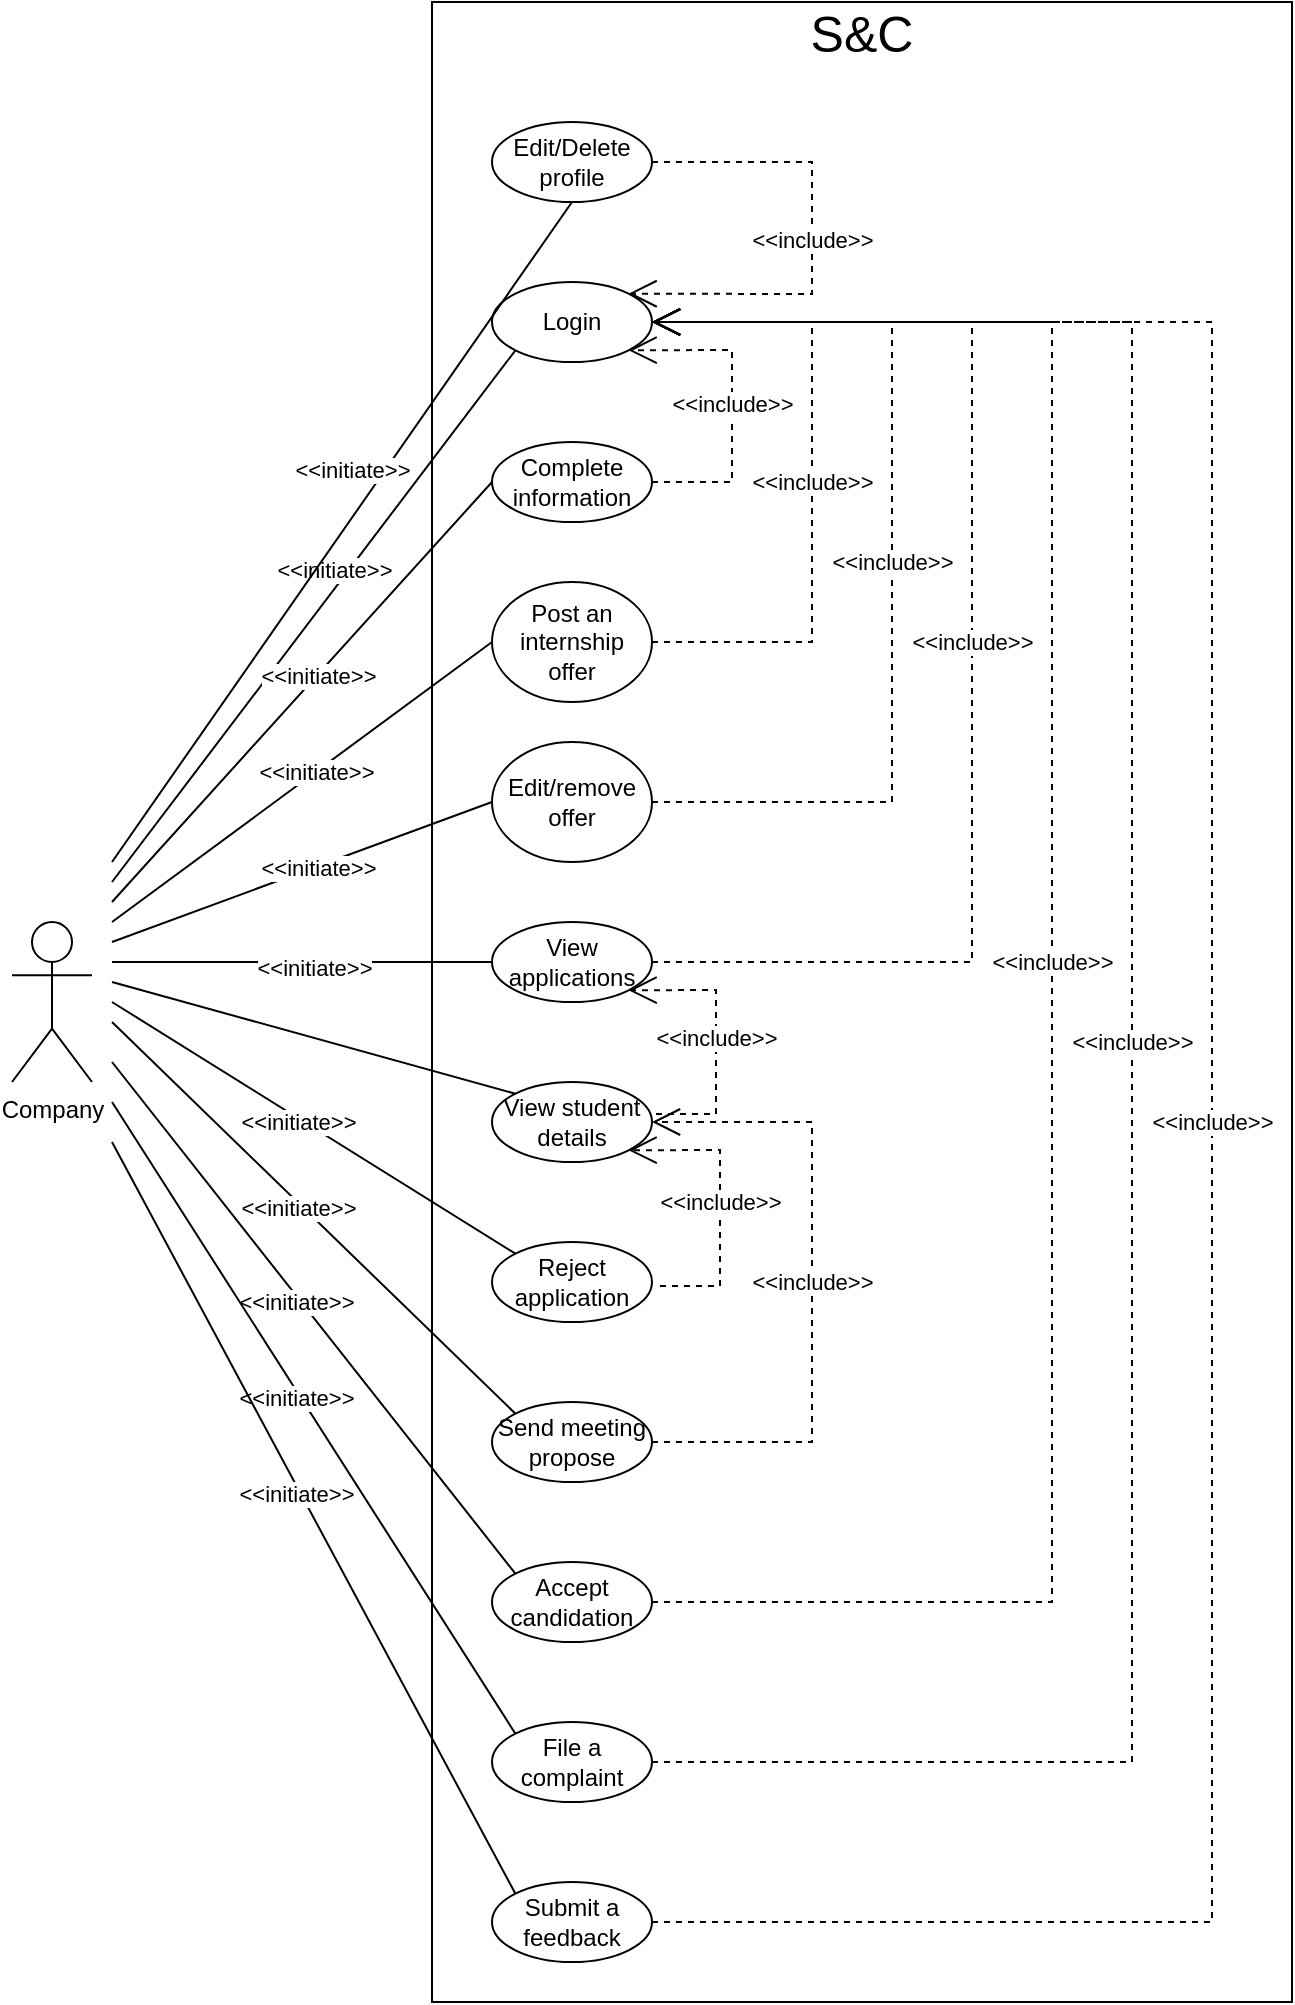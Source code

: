 <mxfile version="25.0.1">
  <diagram name="Page-1" id="hrYcZwWIBYPTDbqtZU0t">
    <mxGraphModel dx="1186" dy="1920" grid="1" gridSize="10" guides="1" tooltips="1" connect="1" arrows="1" fold="1" page="1" pageScale="1" pageWidth="827" pageHeight="1169" math="0" shadow="0">
      <root>
        <mxCell id="0" />
        <mxCell id="1" parent="0" />
        <mxCell id="tQLCBiAYzLLkOMKWZQ0E-1" value="" style="rounded=0;whiteSpace=wrap;html=1;fillColor=none;" vertex="1" parent="1">
          <mxGeometry x="330" y="-260" width="430" height="1000" as="geometry" />
        </mxCell>
        <mxCell id="tQLCBiAYzLLkOMKWZQ0E-2" value="Company" style="shape=umlActor;verticalLabelPosition=bottom;verticalAlign=top;html=1;" vertex="1" parent="1">
          <mxGeometry x="120" y="200" width="40" height="80" as="geometry" />
        </mxCell>
        <mxCell id="tQLCBiAYzLLkOMKWZQ0E-3" value="Login" style="ellipse;whiteSpace=wrap;html=1;" vertex="1" parent="1">
          <mxGeometry x="360" y="-120" width="80" height="40" as="geometry" />
        </mxCell>
        <mxCell id="tQLCBiAYzLLkOMKWZQ0E-4" value="" style="endArrow=none;html=1;rounded=0;entryX=0;entryY=1;entryDx=0;entryDy=0;" edge="1" parent="1" target="tQLCBiAYzLLkOMKWZQ0E-3">
          <mxGeometry width="50" height="50" relative="1" as="geometry">
            <mxPoint x="170" y="180" as="sourcePoint" />
            <mxPoint x="390" y="180" as="targetPoint" />
          </mxGeometry>
        </mxCell>
        <mxCell id="tQLCBiAYzLLkOMKWZQ0E-5" value="&amp;lt;&amp;lt;initiate&amp;gt;&amp;gt;" style="edgeLabel;html=1;align=center;verticalAlign=middle;resizable=0;points=[];fontColor=default;" vertex="1" connectable="0" parent="tQLCBiAYzLLkOMKWZQ0E-4">
          <mxGeometry x="0.232" y="1" relative="1" as="geometry">
            <mxPoint x="-13" y="8" as="offset" />
          </mxGeometry>
        </mxCell>
        <mxCell id="tQLCBiAYzLLkOMKWZQ0E-6" value="Complete information" style="ellipse;whiteSpace=wrap;html=1;" vertex="1" parent="1">
          <mxGeometry x="360" y="-40" width="80" height="40" as="geometry" />
        </mxCell>
        <mxCell id="tQLCBiAYzLLkOMKWZQ0E-7" value="View applications" style="ellipse;whiteSpace=wrap;html=1;" vertex="1" parent="1">
          <mxGeometry x="360" y="200" width="80" height="40" as="geometry" />
        </mxCell>
        <mxCell id="tQLCBiAYzLLkOMKWZQ0E-8" value="&amp;lt;&amp;lt;include&amp;gt;&amp;gt;" style="endArrow=open;endSize=12;dashed=1;html=1;rounded=0;exitX=1;exitY=0.5;exitDx=0;exitDy=0;entryX=1;entryY=1;entryDx=0;entryDy=0;" edge="1" parent="1" source="tQLCBiAYzLLkOMKWZQ0E-6" target="tQLCBiAYzLLkOMKWZQ0E-3">
          <mxGeometry width="160" relative="1" as="geometry">
            <mxPoint x="350" y="40" as="sourcePoint" />
            <mxPoint x="560" y="-80" as="targetPoint" />
            <Array as="points">
              <mxPoint x="480" y="-20" />
              <mxPoint x="480" y="-86" />
            </Array>
          </mxGeometry>
        </mxCell>
        <mxCell id="tQLCBiAYzLLkOMKWZQ0E-9" value="View student details" style="ellipse;whiteSpace=wrap;html=1;" vertex="1" parent="1">
          <mxGeometry x="360" y="280" width="80" height="40" as="geometry" />
        </mxCell>
        <mxCell id="tQLCBiAYzLLkOMKWZQ0E-10" value="&amp;lt;&amp;lt;include&amp;gt;&amp;gt;" style="endArrow=open;endSize=12;dashed=1;html=1;rounded=0;exitX=1;exitY=0.5;exitDx=0;exitDy=0;entryX=1;entryY=0.5;entryDx=0;entryDy=0;" edge="1" parent="1" source="tQLCBiAYzLLkOMKWZQ0E-7" target="tQLCBiAYzLLkOMKWZQ0E-3">
          <mxGeometry width="160" relative="1" as="geometry">
            <mxPoint x="520" y="190" as="sourcePoint" />
            <mxPoint x="520" y="150" as="targetPoint" />
            <Array as="points">
              <mxPoint x="600" y="220" />
              <mxPoint x="600" y="-100" />
            </Array>
          </mxGeometry>
        </mxCell>
        <mxCell id="tQLCBiAYzLLkOMKWZQ0E-11" value="&amp;lt;&amp;lt;include&amp;gt;&amp;gt;" style="endArrow=open;endSize=12;dashed=1;html=1;rounded=0;exitX=1;exitY=0.5;exitDx=0;exitDy=0;entryX=1;entryY=1;entryDx=0;entryDy=0;" edge="1" parent="1" target="tQLCBiAYzLLkOMKWZQ0E-7">
          <mxGeometry width="160" relative="1" as="geometry">
            <mxPoint x="442" y="296" as="sourcePoint" />
            <mxPoint x="430" y="230" as="targetPoint" />
            <Array as="points">
              <mxPoint x="472" y="296" />
              <mxPoint x="472" y="234" />
            </Array>
          </mxGeometry>
        </mxCell>
        <mxCell id="tQLCBiAYzLLkOMKWZQ0E-12" value="Reject application" style="ellipse;whiteSpace=wrap;html=1;" vertex="1" parent="1">
          <mxGeometry x="360" y="360" width="80" height="40" as="geometry" />
        </mxCell>
        <mxCell id="tQLCBiAYzLLkOMKWZQ0E-13" value="Send meeting propose" style="ellipse;whiteSpace=wrap;html=1;" vertex="1" parent="1">
          <mxGeometry x="360" y="440" width="80" height="40" as="geometry" />
        </mxCell>
        <mxCell id="tQLCBiAYzLLkOMKWZQ0E-14" value="&amp;lt;&amp;lt;include&amp;gt;&amp;gt;" style="endArrow=open;endSize=12;dashed=1;html=1;rounded=0;exitX=1;exitY=0.5;exitDx=0;exitDy=0;entryX=1;entryY=1;entryDx=0;entryDy=0;" edge="1" parent="1" target="tQLCBiAYzLLkOMKWZQ0E-9">
          <mxGeometry width="160" relative="1" as="geometry">
            <mxPoint x="444" y="382" as="sourcePoint" />
            <mxPoint x="430" y="320" as="targetPoint" />
            <Array as="points">
              <mxPoint x="474" y="382" />
              <mxPoint x="474" y="314" />
            </Array>
          </mxGeometry>
        </mxCell>
        <mxCell id="tQLCBiAYzLLkOMKWZQ0E-15" value="" style="endArrow=none;html=1;rounded=0;entryX=0;entryY=0.5;entryDx=0;entryDy=0;" edge="1" parent="1" target="tQLCBiAYzLLkOMKWZQ0E-6">
          <mxGeometry width="50" height="50" relative="1" as="geometry">
            <mxPoint x="170" y="190" as="sourcePoint" />
            <mxPoint x="382" y="84" as="targetPoint" />
          </mxGeometry>
        </mxCell>
        <mxCell id="tQLCBiAYzLLkOMKWZQ0E-16" value="&amp;lt;&amp;lt;initiate&amp;gt;&amp;gt;" style="edgeLabel;html=1;align=center;verticalAlign=middle;resizable=0;points=[];fontColor=default;" vertex="1" connectable="0" parent="tQLCBiAYzLLkOMKWZQ0E-15">
          <mxGeometry x="0.077" relative="1" as="geometry">
            <mxPoint as="offset" />
          </mxGeometry>
        </mxCell>
        <mxCell id="tQLCBiAYzLLkOMKWZQ0E-17" value="" style="endArrow=none;html=1;rounded=0;entryX=0;entryY=0.5;entryDx=0;entryDy=0;" edge="1" parent="1" target="tQLCBiAYzLLkOMKWZQ0E-7">
          <mxGeometry width="50" height="50" relative="1" as="geometry">
            <mxPoint x="170" y="220" as="sourcePoint" />
            <mxPoint x="392" y="94" as="targetPoint" />
          </mxGeometry>
        </mxCell>
        <mxCell id="tQLCBiAYzLLkOMKWZQ0E-18" value="&amp;lt;&amp;lt;initiate&amp;gt;&amp;gt;" style="edgeLabel;html=1;align=center;verticalAlign=middle;resizable=0;points=[];fontColor=default;" vertex="1" connectable="0" parent="tQLCBiAYzLLkOMKWZQ0E-17">
          <mxGeometry x="0.061" y="-3" relative="1" as="geometry">
            <mxPoint as="offset" />
          </mxGeometry>
        </mxCell>
        <mxCell id="tQLCBiAYzLLkOMKWZQ0E-19" value="" style="endArrow=none;html=1;rounded=0;entryX=0;entryY=0;entryDx=0;entryDy=0;" edge="1" parent="1" target="tQLCBiAYzLLkOMKWZQ0E-9">
          <mxGeometry width="50" height="50" relative="1" as="geometry">
            <mxPoint x="170" y="230" as="sourcePoint" />
            <mxPoint x="402" y="104" as="targetPoint" />
          </mxGeometry>
        </mxCell>
        <mxCell id="tQLCBiAYzLLkOMKWZQ0E-20" value="&amp;lt;&amp;lt;initiate&amp;gt;&amp;gt;" style="edgeLabel;html=1;align=center;verticalAlign=middle;resizable=0;points=[];fontColor=none;noLabel=1;" vertex="1" connectable="0" parent="tQLCBiAYzLLkOMKWZQ0E-19">
          <mxGeometry x="0.088" y="2" relative="1" as="geometry">
            <mxPoint as="offset" />
          </mxGeometry>
        </mxCell>
        <mxCell id="tQLCBiAYzLLkOMKWZQ0E-21" value="" style="endArrow=none;html=1;rounded=0;entryX=0;entryY=0;entryDx=0;entryDy=0;" edge="1" parent="1" target="tQLCBiAYzLLkOMKWZQ0E-12">
          <mxGeometry width="50" height="50" relative="1" as="geometry">
            <mxPoint x="170" y="240" as="sourcePoint" />
            <mxPoint x="412" y="114" as="targetPoint" />
          </mxGeometry>
        </mxCell>
        <mxCell id="tQLCBiAYzLLkOMKWZQ0E-22" value="&amp;lt;&amp;lt;initiate&amp;gt;&amp;gt;" style="edgeLabel;html=1;align=center;verticalAlign=middle;resizable=0;points=[];fontColor=default;" vertex="1" connectable="0" parent="tQLCBiAYzLLkOMKWZQ0E-21">
          <mxGeometry x="-0.069" y="-2" relative="1" as="geometry">
            <mxPoint as="offset" />
          </mxGeometry>
        </mxCell>
        <mxCell id="tQLCBiAYzLLkOMKWZQ0E-23" value="" style="endArrow=none;html=1;rounded=0;entryX=0;entryY=0;entryDx=0;entryDy=0;" edge="1" parent="1" target="tQLCBiAYzLLkOMKWZQ0E-13">
          <mxGeometry width="50" height="50" relative="1" as="geometry">
            <mxPoint x="170" y="250" as="sourcePoint" />
            <mxPoint x="382" y="376" as="targetPoint" />
          </mxGeometry>
        </mxCell>
        <mxCell id="tQLCBiAYzLLkOMKWZQ0E-24" value="&amp;lt;&amp;lt;initiate&amp;gt;&amp;gt;" style="edgeLabel;html=1;align=center;verticalAlign=middle;resizable=0;points=[];fontColor=default;" vertex="1" connectable="0" parent="tQLCBiAYzLLkOMKWZQ0E-23">
          <mxGeometry x="-0.069" y="-2" relative="1" as="geometry">
            <mxPoint as="offset" />
          </mxGeometry>
        </mxCell>
        <mxCell id="tQLCBiAYzLLkOMKWZQ0E-25" value="Edit/Delete profile" style="ellipse;whiteSpace=wrap;html=1;" vertex="1" parent="1">
          <mxGeometry x="360" y="-200" width="80" height="40" as="geometry" />
        </mxCell>
        <mxCell id="tQLCBiAYzLLkOMKWZQ0E-26" value="" style="endArrow=none;html=1;rounded=0;entryX=0.5;entryY=1;entryDx=0;entryDy=0;" edge="1" parent="1" target="tQLCBiAYzLLkOMKWZQ0E-25">
          <mxGeometry width="50" height="50" relative="1" as="geometry">
            <mxPoint x="170" y="170" as="sourcePoint" />
            <mxPoint x="382" y="84" as="targetPoint" />
          </mxGeometry>
        </mxCell>
        <mxCell id="tQLCBiAYzLLkOMKWZQ0E-27" value="&amp;lt;&amp;lt;initiate&amp;gt;&amp;gt;" style="edgeLabel;html=1;align=center;verticalAlign=middle;resizable=0;points=[];fontColor=default;" vertex="1" connectable="0" parent="tQLCBiAYzLLkOMKWZQ0E-26">
          <mxGeometry x="0.232" y="1" relative="1" as="geometry">
            <mxPoint x="-21" y="8" as="offset" />
          </mxGeometry>
        </mxCell>
        <mxCell id="tQLCBiAYzLLkOMKWZQ0E-28" value="&amp;lt;&amp;lt;include&amp;gt;&amp;gt;" style="endArrow=open;endSize=12;dashed=1;html=1;rounded=0;exitX=1;exitY=0.5;exitDx=0;exitDy=0;entryX=1;entryY=0;entryDx=0;entryDy=0;" edge="1" parent="1" source="tQLCBiAYzLLkOMKWZQ0E-25" target="tQLCBiAYzLLkOMKWZQ0E-3">
          <mxGeometry width="160" relative="1" as="geometry">
            <mxPoint x="450" y="150" as="sourcePoint" />
            <mxPoint x="438" y="84" as="targetPoint" />
            <Array as="points">
              <mxPoint x="520" y="-180" />
              <mxPoint x="520" y="-114" />
            </Array>
          </mxGeometry>
        </mxCell>
        <mxCell id="tQLCBiAYzLLkOMKWZQ0E-29" value="Accept candidation" style="ellipse;whiteSpace=wrap;html=1;" vertex="1" parent="1">
          <mxGeometry x="360" y="520" width="80" height="40" as="geometry" />
        </mxCell>
        <mxCell id="tQLCBiAYzLLkOMKWZQ0E-30" value="" style="endArrow=none;html=1;rounded=0;entryX=0;entryY=0;entryDx=0;entryDy=0;" edge="1" parent="1" target="tQLCBiAYzLLkOMKWZQ0E-29">
          <mxGeometry width="50" height="50" relative="1" as="geometry">
            <mxPoint x="170" y="270" as="sourcePoint" />
            <mxPoint x="372" y="466" as="targetPoint" />
          </mxGeometry>
        </mxCell>
        <mxCell id="tQLCBiAYzLLkOMKWZQ0E-31" value="&amp;lt;&amp;lt;initiate&amp;gt;&amp;gt;" style="edgeLabel;html=1;align=center;verticalAlign=middle;resizable=0;points=[];fontColor=default;" vertex="1" connectable="0" parent="tQLCBiAYzLLkOMKWZQ0E-30">
          <mxGeometry x="-0.069" y="-2" relative="1" as="geometry">
            <mxPoint as="offset" />
          </mxGeometry>
        </mxCell>
        <mxCell id="tQLCBiAYzLLkOMKWZQ0E-32" value="File a complaint" style="ellipse;whiteSpace=wrap;html=1;" vertex="1" parent="1">
          <mxGeometry x="360" y="600" width="80" height="40" as="geometry" />
        </mxCell>
        <mxCell id="tQLCBiAYzLLkOMKWZQ0E-33" value="" style="endArrow=none;html=1;rounded=0;entryX=0;entryY=0;entryDx=0;entryDy=0;" edge="1" parent="1" target="tQLCBiAYzLLkOMKWZQ0E-32">
          <mxGeometry width="50" height="50" relative="1" as="geometry">
            <mxPoint x="170" y="290" as="sourcePoint" />
            <mxPoint x="352" y="566" as="targetPoint" />
          </mxGeometry>
        </mxCell>
        <mxCell id="tQLCBiAYzLLkOMKWZQ0E-34" value="&amp;lt;&amp;lt;initiate&amp;gt;&amp;gt;" style="edgeLabel;html=1;align=center;verticalAlign=middle;resizable=0;points=[];fontColor=default;" vertex="1" connectable="0" parent="tQLCBiAYzLLkOMKWZQ0E-33">
          <mxGeometry x="-0.069" y="-2" relative="1" as="geometry">
            <mxPoint as="offset" />
          </mxGeometry>
        </mxCell>
        <mxCell id="tQLCBiAYzLLkOMKWZQ0E-35" value="Submit a feedback" style="ellipse;whiteSpace=wrap;html=1;" vertex="1" parent="1">
          <mxGeometry x="360" y="680" width="80" height="40" as="geometry" />
        </mxCell>
        <mxCell id="tQLCBiAYzLLkOMKWZQ0E-36" value="" style="endArrow=none;html=1;rounded=0;entryX=0;entryY=0;entryDx=0;entryDy=0;" edge="1" parent="1" target="tQLCBiAYzLLkOMKWZQ0E-35">
          <mxGeometry width="50" height="50" relative="1" as="geometry">
            <mxPoint x="170" y="310" as="sourcePoint" />
            <mxPoint x="382" y="616" as="targetPoint" />
          </mxGeometry>
        </mxCell>
        <mxCell id="tQLCBiAYzLLkOMKWZQ0E-37" value="&amp;lt;&amp;lt;initiate&amp;gt;&amp;gt;" style="edgeLabel;html=1;align=center;verticalAlign=middle;resizable=0;points=[];fontColor=default;" vertex="1" connectable="0" parent="tQLCBiAYzLLkOMKWZQ0E-36">
          <mxGeometry x="-0.069" y="-2" relative="1" as="geometry">
            <mxPoint as="offset" />
          </mxGeometry>
        </mxCell>
        <mxCell id="tQLCBiAYzLLkOMKWZQ0E-39" value="&amp;lt;&amp;lt;include&amp;gt;&amp;gt;" style="endArrow=open;endSize=12;dashed=1;html=1;rounded=0;exitX=1;exitY=0.5;exitDx=0;exitDy=0;entryX=1;entryY=0.5;entryDx=0;entryDy=0;" edge="1" parent="1" source="tQLCBiAYzLLkOMKWZQ0E-29" target="tQLCBiAYzLLkOMKWZQ0E-3">
          <mxGeometry width="160" relative="1" as="geometry">
            <mxPoint x="450" y="470" as="sourcePoint" />
            <mxPoint x="440" y="60" as="targetPoint" />
            <Array as="points">
              <mxPoint x="640" y="540" />
              <mxPoint x="640" y="-100" />
            </Array>
          </mxGeometry>
        </mxCell>
        <mxCell id="tQLCBiAYzLLkOMKWZQ0E-40" value="&amp;lt;&amp;lt;include&amp;gt;&amp;gt;" style="endArrow=open;endSize=12;dashed=1;html=1;rounded=0;exitX=1;exitY=0.5;exitDx=0;exitDy=0;entryX=1;entryY=0.5;entryDx=0;entryDy=0;" edge="1" parent="1" source="tQLCBiAYzLLkOMKWZQ0E-32" target="tQLCBiAYzLLkOMKWZQ0E-3">
          <mxGeometry width="160" relative="1" as="geometry">
            <mxPoint x="450" y="550" as="sourcePoint" />
            <mxPoint x="440" y="60" as="targetPoint" />
            <Array as="points">
              <mxPoint x="680" y="620" />
              <mxPoint x="680" y="-100" />
            </Array>
          </mxGeometry>
        </mxCell>
        <mxCell id="tQLCBiAYzLLkOMKWZQ0E-41" value="&amp;lt;&amp;lt;include&amp;gt;&amp;gt;" style="endArrow=open;endSize=12;dashed=1;html=1;rounded=0;exitX=1;exitY=0.5;exitDx=0;exitDy=0;entryX=1;entryY=0.5;entryDx=0;entryDy=0;" edge="1" parent="1" source="tQLCBiAYzLLkOMKWZQ0E-35" target="tQLCBiAYzLLkOMKWZQ0E-3">
          <mxGeometry width="160" relative="1" as="geometry">
            <mxPoint x="460" y="560" as="sourcePoint" />
            <mxPoint x="440" y="60" as="targetPoint" />
            <Array as="points">
              <mxPoint x="720" y="700" />
              <mxPoint x="720" y="-100" />
            </Array>
          </mxGeometry>
        </mxCell>
        <mxCell id="tQLCBiAYzLLkOMKWZQ0E-42" value="S&amp;amp;C" style="text;html=1;align=center;verticalAlign=middle;whiteSpace=wrap;rounded=0;fontSize=25;" vertex="1" parent="1">
          <mxGeometry x="515" y="-260" width="60" height="30" as="geometry" />
        </mxCell>
        <mxCell id="tQLCBiAYzLLkOMKWZQ0E-43" value="&amp;lt;&amp;lt;include&amp;gt;&amp;gt;" style="endArrow=open;endSize=12;dashed=1;html=1;rounded=0;exitX=1;exitY=0.5;exitDx=0;exitDy=0;entryX=1;entryY=0.5;entryDx=0;entryDy=0;" edge="1" parent="1" source="tQLCBiAYzLLkOMKWZQ0E-13" target="tQLCBiAYzLLkOMKWZQ0E-9">
          <mxGeometry width="160" relative="1" as="geometry">
            <mxPoint x="454" y="392" as="sourcePoint" />
            <mxPoint x="438" y="324" as="targetPoint" />
            <Array as="points">
              <mxPoint x="520" y="460" />
              <mxPoint x="520" y="300" />
            </Array>
          </mxGeometry>
        </mxCell>
        <mxCell id="tQLCBiAYzLLkOMKWZQ0E-44" value="Post an internship offer" style="ellipse;whiteSpace=wrap;html=1;" vertex="1" parent="1">
          <mxGeometry x="360" y="30" width="80" height="60" as="geometry" />
        </mxCell>
        <mxCell id="tQLCBiAYzLLkOMKWZQ0E-45" value="" style="endArrow=none;html=1;rounded=0;entryX=0;entryY=0.5;entryDx=0;entryDy=0;" edge="1" parent="1" target="tQLCBiAYzLLkOMKWZQ0E-44">
          <mxGeometry width="50" height="50" relative="1" as="geometry">
            <mxPoint x="170" y="200" as="sourcePoint" />
            <mxPoint x="370" y="70" as="targetPoint" />
          </mxGeometry>
        </mxCell>
        <mxCell id="tQLCBiAYzLLkOMKWZQ0E-46" value="&amp;lt;&amp;lt;initiate&amp;gt;&amp;gt;" style="edgeLabel;html=1;align=center;verticalAlign=middle;resizable=0;points=[];fontColor=default;" vertex="1" connectable="0" parent="tQLCBiAYzLLkOMKWZQ0E-45">
          <mxGeometry x="0.077" relative="1" as="geometry">
            <mxPoint as="offset" />
          </mxGeometry>
        </mxCell>
        <mxCell id="tQLCBiAYzLLkOMKWZQ0E-47" value="&amp;lt;&amp;lt;include&amp;gt;&amp;gt;" style="endArrow=open;endSize=12;dashed=1;html=1;rounded=0;exitX=1;exitY=0.5;exitDx=0;exitDy=0;entryX=1;entryY=0.5;entryDx=0;entryDy=0;" edge="1" parent="1" source="tQLCBiAYzLLkOMKWZQ0E-44" target="tQLCBiAYzLLkOMKWZQ0E-3">
          <mxGeometry width="160" relative="1" as="geometry">
            <mxPoint x="450" y="230" as="sourcePoint" />
            <mxPoint x="450" y="-10" as="targetPoint" />
            <Array as="points">
              <mxPoint x="520" y="60" />
              <mxPoint x="520" y="-100" />
            </Array>
          </mxGeometry>
        </mxCell>
        <mxCell id="tQLCBiAYzLLkOMKWZQ0E-48" value="Edit/remove offer" style="ellipse;whiteSpace=wrap;html=1;" vertex="1" parent="1">
          <mxGeometry x="360" y="110" width="80" height="60" as="geometry" />
        </mxCell>
        <mxCell id="tQLCBiAYzLLkOMKWZQ0E-49" value="" style="endArrow=none;html=1;rounded=0;entryX=0;entryY=0.5;entryDx=0;entryDy=0;" edge="1" parent="1" target="tQLCBiAYzLLkOMKWZQ0E-48">
          <mxGeometry width="50" height="50" relative="1" as="geometry">
            <mxPoint x="170" y="210" as="sourcePoint" />
            <mxPoint x="370" y="70" as="targetPoint" />
          </mxGeometry>
        </mxCell>
        <mxCell id="tQLCBiAYzLLkOMKWZQ0E-50" value="&amp;lt;&amp;lt;initiate&amp;gt;&amp;gt;" style="edgeLabel;html=1;align=center;verticalAlign=middle;resizable=0;points=[];fontColor=default;" vertex="1" connectable="0" parent="tQLCBiAYzLLkOMKWZQ0E-49">
          <mxGeometry x="0.077" relative="1" as="geometry">
            <mxPoint as="offset" />
          </mxGeometry>
        </mxCell>
        <mxCell id="tQLCBiAYzLLkOMKWZQ0E-51" value="&amp;lt;&amp;lt;include&amp;gt;&amp;gt;" style="endArrow=open;endSize=12;dashed=1;html=1;rounded=0;exitX=1;exitY=0.5;exitDx=0;exitDy=0;entryX=1;entryY=0.5;entryDx=0;entryDy=0;" edge="1" parent="1" source="tQLCBiAYzLLkOMKWZQ0E-48" target="tQLCBiAYzLLkOMKWZQ0E-3">
          <mxGeometry width="160" relative="1" as="geometry">
            <mxPoint x="450" y="70" as="sourcePoint" />
            <mxPoint x="450" y="-90" as="targetPoint" />
            <Array as="points">
              <mxPoint x="560" y="140" />
              <mxPoint x="560" y="-100" />
            </Array>
          </mxGeometry>
        </mxCell>
      </root>
    </mxGraphModel>
  </diagram>
</mxfile>
